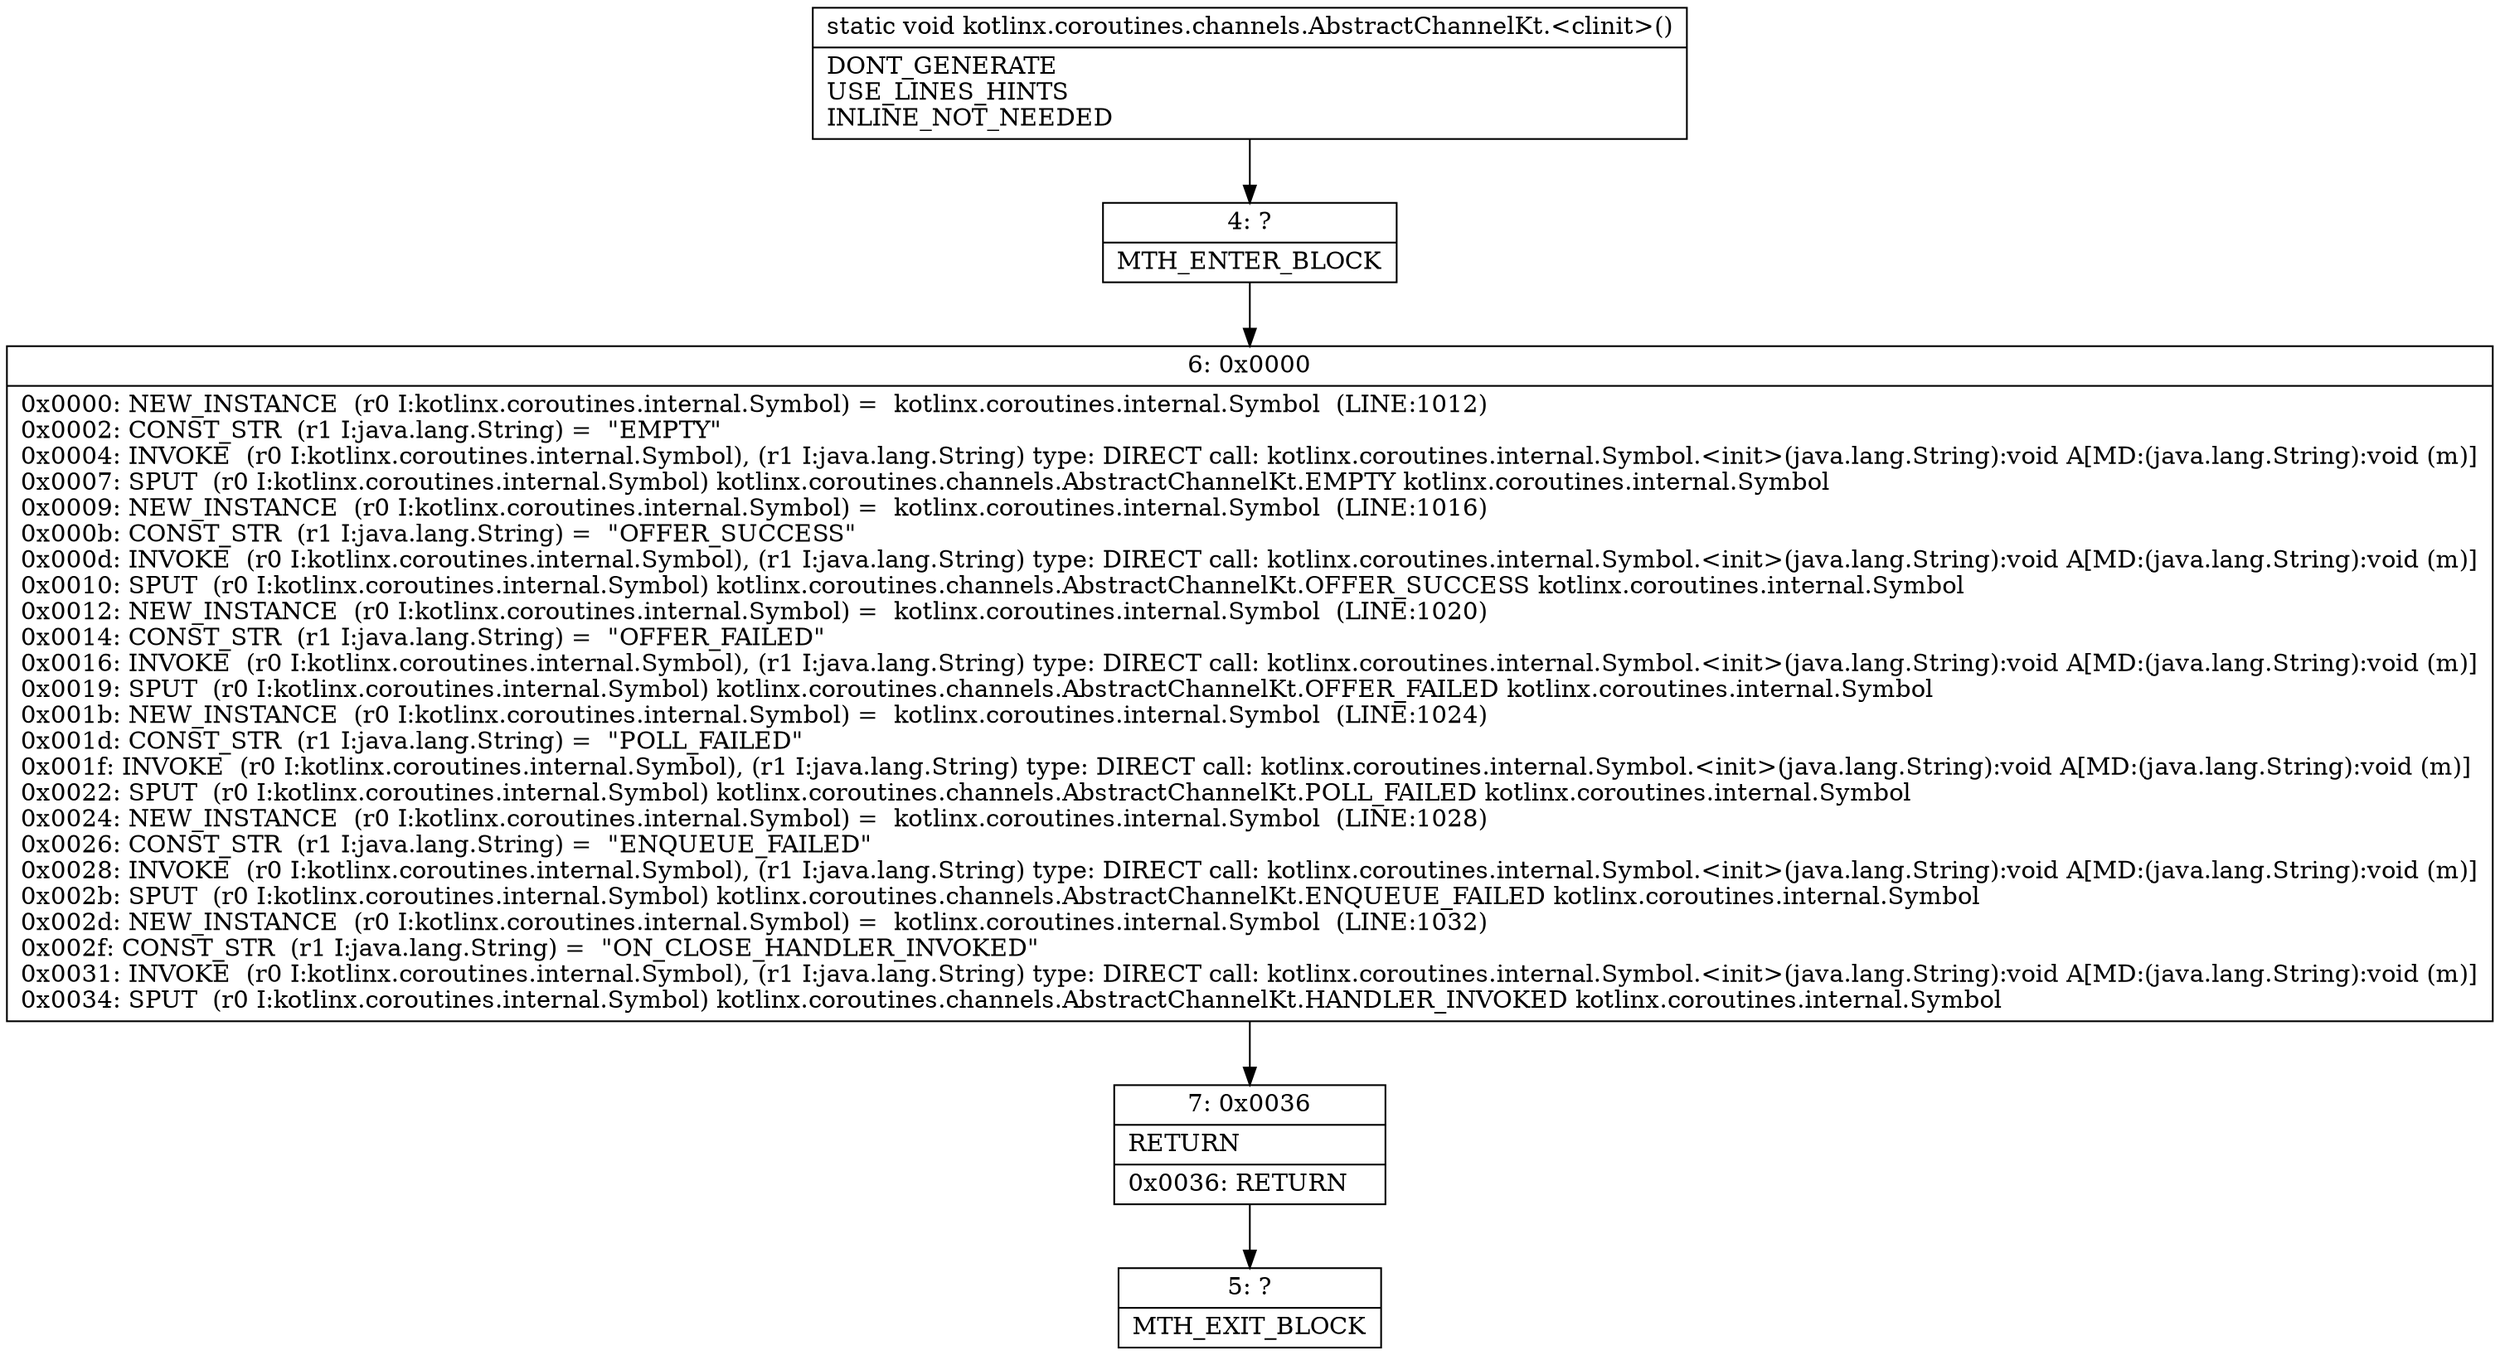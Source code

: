 digraph "CFG forkotlinx.coroutines.channels.AbstractChannelKt.\<clinit\>()V" {
Node_4 [shape=record,label="{4\:\ ?|MTH_ENTER_BLOCK\l}"];
Node_6 [shape=record,label="{6\:\ 0x0000|0x0000: NEW_INSTANCE  (r0 I:kotlinx.coroutines.internal.Symbol) =  kotlinx.coroutines.internal.Symbol  (LINE:1012)\l0x0002: CONST_STR  (r1 I:java.lang.String) =  \"EMPTY\" \l0x0004: INVOKE  (r0 I:kotlinx.coroutines.internal.Symbol), (r1 I:java.lang.String) type: DIRECT call: kotlinx.coroutines.internal.Symbol.\<init\>(java.lang.String):void A[MD:(java.lang.String):void (m)]\l0x0007: SPUT  (r0 I:kotlinx.coroutines.internal.Symbol) kotlinx.coroutines.channels.AbstractChannelKt.EMPTY kotlinx.coroutines.internal.Symbol \l0x0009: NEW_INSTANCE  (r0 I:kotlinx.coroutines.internal.Symbol) =  kotlinx.coroutines.internal.Symbol  (LINE:1016)\l0x000b: CONST_STR  (r1 I:java.lang.String) =  \"OFFER_SUCCESS\" \l0x000d: INVOKE  (r0 I:kotlinx.coroutines.internal.Symbol), (r1 I:java.lang.String) type: DIRECT call: kotlinx.coroutines.internal.Symbol.\<init\>(java.lang.String):void A[MD:(java.lang.String):void (m)]\l0x0010: SPUT  (r0 I:kotlinx.coroutines.internal.Symbol) kotlinx.coroutines.channels.AbstractChannelKt.OFFER_SUCCESS kotlinx.coroutines.internal.Symbol \l0x0012: NEW_INSTANCE  (r0 I:kotlinx.coroutines.internal.Symbol) =  kotlinx.coroutines.internal.Symbol  (LINE:1020)\l0x0014: CONST_STR  (r1 I:java.lang.String) =  \"OFFER_FAILED\" \l0x0016: INVOKE  (r0 I:kotlinx.coroutines.internal.Symbol), (r1 I:java.lang.String) type: DIRECT call: kotlinx.coroutines.internal.Symbol.\<init\>(java.lang.String):void A[MD:(java.lang.String):void (m)]\l0x0019: SPUT  (r0 I:kotlinx.coroutines.internal.Symbol) kotlinx.coroutines.channels.AbstractChannelKt.OFFER_FAILED kotlinx.coroutines.internal.Symbol \l0x001b: NEW_INSTANCE  (r0 I:kotlinx.coroutines.internal.Symbol) =  kotlinx.coroutines.internal.Symbol  (LINE:1024)\l0x001d: CONST_STR  (r1 I:java.lang.String) =  \"POLL_FAILED\" \l0x001f: INVOKE  (r0 I:kotlinx.coroutines.internal.Symbol), (r1 I:java.lang.String) type: DIRECT call: kotlinx.coroutines.internal.Symbol.\<init\>(java.lang.String):void A[MD:(java.lang.String):void (m)]\l0x0022: SPUT  (r0 I:kotlinx.coroutines.internal.Symbol) kotlinx.coroutines.channels.AbstractChannelKt.POLL_FAILED kotlinx.coroutines.internal.Symbol \l0x0024: NEW_INSTANCE  (r0 I:kotlinx.coroutines.internal.Symbol) =  kotlinx.coroutines.internal.Symbol  (LINE:1028)\l0x0026: CONST_STR  (r1 I:java.lang.String) =  \"ENQUEUE_FAILED\" \l0x0028: INVOKE  (r0 I:kotlinx.coroutines.internal.Symbol), (r1 I:java.lang.String) type: DIRECT call: kotlinx.coroutines.internal.Symbol.\<init\>(java.lang.String):void A[MD:(java.lang.String):void (m)]\l0x002b: SPUT  (r0 I:kotlinx.coroutines.internal.Symbol) kotlinx.coroutines.channels.AbstractChannelKt.ENQUEUE_FAILED kotlinx.coroutines.internal.Symbol \l0x002d: NEW_INSTANCE  (r0 I:kotlinx.coroutines.internal.Symbol) =  kotlinx.coroutines.internal.Symbol  (LINE:1032)\l0x002f: CONST_STR  (r1 I:java.lang.String) =  \"ON_CLOSE_HANDLER_INVOKED\" \l0x0031: INVOKE  (r0 I:kotlinx.coroutines.internal.Symbol), (r1 I:java.lang.String) type: DIRECT call: kotlinx.coroutines.internal.Symbol.\<init\>(java.lang.String):void A[MD:(java.lang.String):void (m)]\l0x0034: SPUT  (r0 I:kotlinx.coroutines.internal.Symbol) kotlinx.coroutines.channels.AbstractChannelKt.HANDLER_INVOKED kotlinx.coroutines.internal.Symbol \l}"];
Node_7 [shape=record,label="{7\:\ 0x0036|RETURN\l|0x0036: RETURN   \l}"];
Node_5 [shape=record,label="{5\:\ ?|MTH_EXIT_BLOCK\l}"];
MethodNode[shape=record,label="{static void kotlinx.coroutines.channels.AbstractChannelKt.\<clinit\>()  | DONT_GENERATE\lUSE_LINES_HINTS\lINLINE_NOT_NEEDED\l}"];
MethodNode -> Node_4;Node_4 -> Node_6;
Node_6 -> Node_7;
Node_7 -> Node_5;
}

